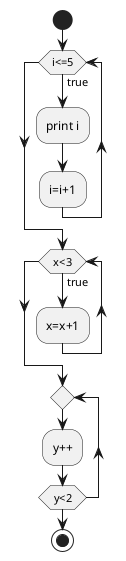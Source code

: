 @startuml
start
while (i<=5) is (true)
:print i;
:i=i+1;
endwhile
while (x<3) is (true)
:x=x+1;
endwhile
repeat
:y++;
repeat while (y<2)
stop
@enduml
